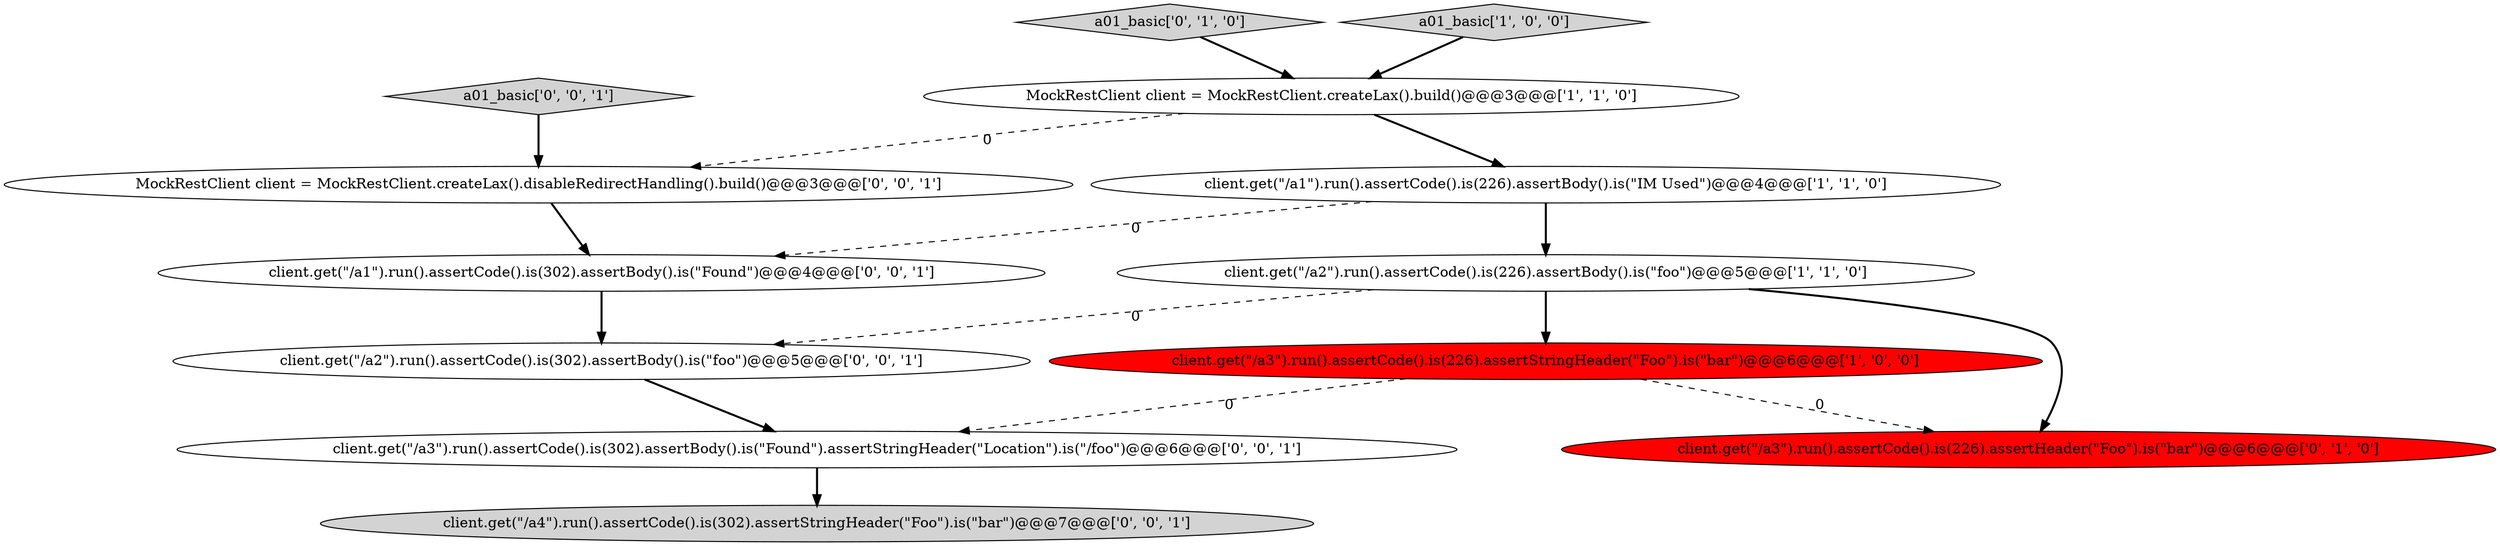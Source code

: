 digraph {
8 [style = filled, label = "MockRestClient client = MockRestClient.createLax().disableRedirectHandling().build()@@@3@@@['0', '0', '1']", fillcolor = white, shape = ellipse image = "AAA0AAABBB3BBB"];
9 [style = filled, label = "client.get(\"/a2\").run().assertCode().is(302).assertBody().is(\"foo\")@@@5@@@['0', '0', '1']", fillcolor = white, shape = ellipse image = "AAA0AAABBB3BBB"];
0 [style = filled, label = "client.get(\"/a1\").run().assertCode().is(226).assertBody().is(\"IM Used\")@@@4@@@['1', '1', '0']", fillcolor = white, shape = ellipse image = "AAA0AAABBB1BBB"];
2 [style = filled, label = "MockRestClient client = MockRestClient.createLax().build()@@@3@@@['1', '1', '0']", fillcolor = white, shape = ellipse image = "AAA0AAABBB1BBB"];
6 [style = filled, label = "client.get(\"/a3\").run().assertCode().is(226).assertHeader(\"Foo\").is(\"bar\")@@@6@@@['0', '1', '0']", fillcolor = red, shape = ellipse image = "AAA1AAABBB2BBB"];
7 [style = filled, label = "client.get(\"/a4\").run().assertCode().is(302).assertStringHeader(\"Foo\").is(\"bar\")@@@7@@@['0', '0', '1']", fillcolor = lightgray, shape = ellipse image = "AAA0AAABBB3BBB"];
10 [style = filled, label = "a01_basic['0', '0', '1']", fillcolor = lightgray, shape = diamond image = "AAA0AAABBB3BBB"];
11 [style = filled, label = "client.get(\"/a1\").run().assertCode().is(302).assertBody().is(\"Found\")@@@4@@@['0', '0', '1']", fillcolor = white, shape = ellipse image = "AAA0AAABBB3BBB"];
3 [style = filled, label = "client.get(\"/a3\").run().assertCode().is(226).assertStringHeader(\"Foo\").is(\"bar\")@@@6@@@['1', '0', '0']", fillcolor = red, shape = ellipse image = "AAA1AAABBB1BBB"];
1 [style = filled, label = "client.get(\"/a2\").run().assertCode().is(226).assertBody().is(\"foo\")@@@5@@@['1', '1', '0']", fillcolor = white, shape = ellipse image = "AAA0AAABBB1BBB"];
5 [style = filled, label = "a01_basic['0', '1', '0']", fillcolor = lightgray, shape = diamond image = "AAA0AAABBB2BBB"];
12 [style = filled, label = "client.get(\"/a3\").run().assertCode().is(302).assertBody().is(\"Found\").assertStringHeader(\"Location\").is(\"/foo\")@@@6@@@['0', '0', '1']", fillcolor = white, shape = ellipse image = "AAA0AAABBB3BBB"];
4 [style = filled, label = "a01_basic['1', '0', '0']", fillcolor = lightgray, shape = diamond image = "AAA0AAABBB1BBB"];
1->3 [style = bold, label=""];
1->9 [style = dashed, label="0"];
5->2 [style = bold, label=""];
2->0 [style = bold, label=""];
1->6 [style = bold, label=""];
9->12 [style = bold, label=""];
4->2 [style = bold, label=""];
3->6 [style = dashed, label="0"];
0->11 [style = dashed, label="0"];
10->8 [style = bold, label=""];
3->12 [style = dashed, label="0"];
11->9 [style = bold, label=""];
8->11 [style = bold, label=""];
2->8 [style = dashed, label="0"];
0->1 [style = bold, label=""];
12->7 [style = bold, label=""];
}
